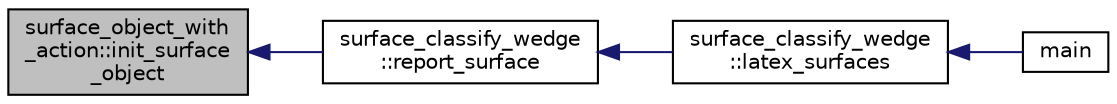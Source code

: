digraph "surface_object_with_action::init_surface_object"
{
  edge [fontname="Helvetica",fontsize="10",labelfontname="Helvetica",labelfontsize="10"];
  node [fontname="Helvetica",fontsize="10",shape=record];
  rankdir="LR";
  Node1924 [label="surface_object_with\l_action::init_surface\l_object",height=0.2,width=0.4,color="black", fillcolor="grey75", style="filled", fontcolor="black"];
  Node1924 -> Node1925 [dir="back",color="midnightblue",fontsize="10",style="solid",fontname="Helvetica"];
  Node1925 [label="surface_classify_wedge\l::report_surface",height=0.2,width=0.4,color="black", fillcolor="white", style="filled",URL="$d7/d5c/classsurface__classify__wedge.html#ad577d435c4726d0a35c10b2f8d4ed00c"];
  Node1925 -> Node1926 [dir="back",color="midnightblue",fontsize="10",style="solid",fontname="Helvetica"];
  Node1926 [label="surface_classify_wedge\l::latex_surfaces",height=0.2,width=0.4,color="black", fillcolor="white", style="filled",URL="$d7/d5c/classsurface__classify__wedge.html#a5698763ece48d6f0a605527ca62429c5"];
  Node1926 -> Node1927 [dir="back",color="midnightblue",fontsize="10",style="solid",fontname="Helvetica"];
  Node1927 [label="main",height=0.2,width=0.4,color="black", fillcolor="white", style="filled",URL="$df/df8/surface__classify_8_c.html#a217dbf8b442f20279ea00b898af96f52"];
}
